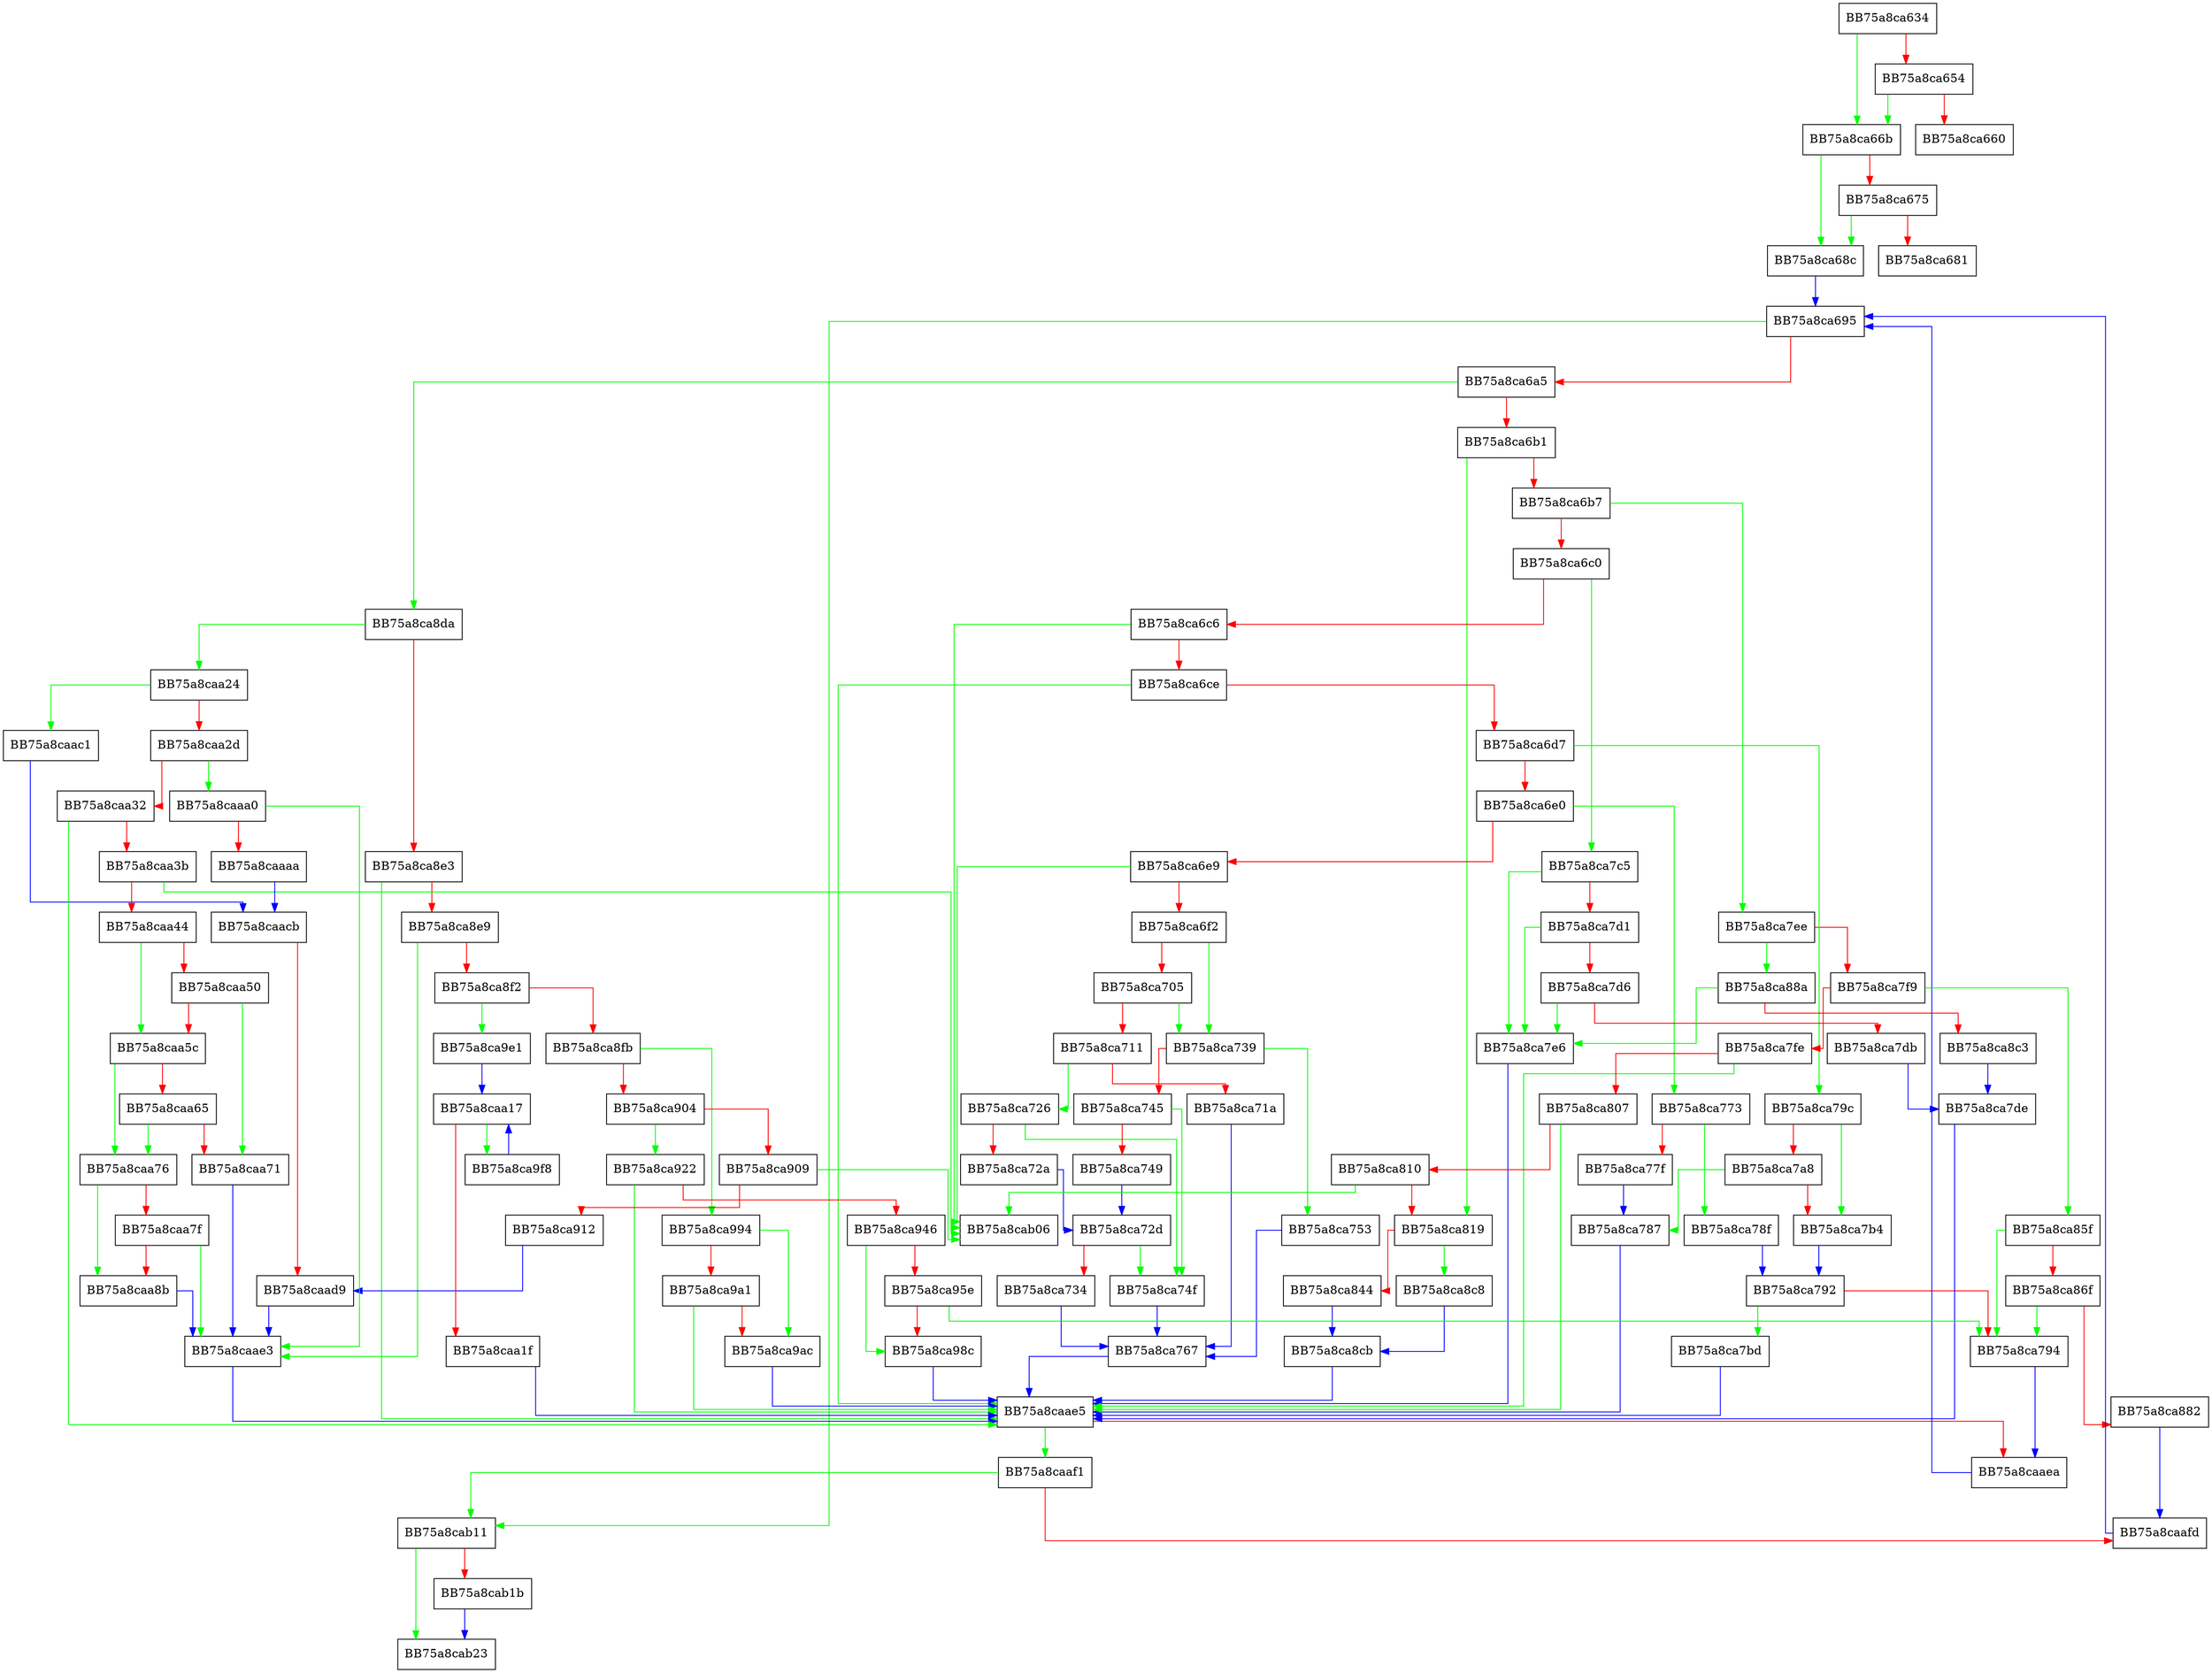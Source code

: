 digraph _Match_pat {
  node [shape="box"];
  graph [splines=ortho];
  BB75a8ca634 -> BB75a8ca66b [color="green"];
  BB75a8ca634 -> BB75a8ca654 [color="red"];
  BB75a8ca654 -> BB75a8ca66b [color="green"];
  BB75a8ca654 -> BB75a8ca660 [color="red"];
  BB75a8ca66b -> BB75a8ca68c [color="green"];
  BB75a8ca66b -> BB75a8ca675 [color="red"];
  BB75a8ca675 -> BB75a8ca68c [color="green"];
  BB75a8ca675 -> BB75a8ca681 [color="red"];
  BB75a8ca68c -> BB75a8ca695 [color="blue"];
  BB75a8ca695 -> BB75a8cab11 [color="green"];
  BB75a8ca695 -> BB75a8ca6a5 [color="red"];
  BB75a8ca6a5 -> BB75a8ca8da [color="green"];
  BB75a8ca6a5 -> BB75a8ca6b1 [color="red"];
  BB75a8ca6b1 -> BB75a8ca819 [color="green"];
  BB75a8ca6b1 -> BB75a8ca6b7 [color="red"];
  BB75a8ca6b7 -> BB75a8ca7ee [color="green"];
  BB75a8ca6b7 -> BB75a8ca6c0 [color="red"];
  BB75a8ca6c0 -> BB75a8ca7c5 [color="green"];
  BB75a8ca6c0 -> BB75a8ca6c6 [color="red"];
  BB75a8ca6c6 -> BB75a8cab06 [color="green"];
  BB75a8ca6c6 -> BB75a8ca6ce [color="red"];
  BB75a8ca6ce -> BB75a8caae5 [color="green"];
  BB75a8ca6ce -> BB75a8ca6d7 [color="red"];
  BB75a8ca6d7 -> BB75a8ca79c [color="green"];
  BB75a8ca6d7 -> BB75a8ca6e0 [color="red"];
  BB75a8ca6e0 -> BB75a8ca773 [color="green"];
  BB75a8ca6e0 -> BB75a8ca6e9 [color="red"];
  BB75a8ca6e9 -> BB75a8cab06 [color="green"];
  BB75a8ca6e9 -> BB75a8ca6f2 [color="red"];
  BB75a8ca6f2 -> BB75a8ca739 [color="green"];
  BB75a8ca6f2 -> BB75a8ca705 [color="red"];
  BB75a8ca705 -> BB75a8ca739 [color="green"];
  BB75a8ca705 -> BB75a8ca711 [color="red"];
  BB75a8ca711 -> BB75a8ca726 [color="green"];
  BB75a8ca711 -> BB75a8ca71a [color="red"];
  BB75a8ca71a -> BB75a8ca767 [color="blue"];
  BB75a8ca726 -> BB75a8ca74f [color="green"];
  BB75a8ca726 -> BB75a8ca72a [color="red"];
  BB75a8ca72a -> BB75a8ca72d [color="blue"];
  BB75a8ca72d -> BB75a8ca74f [color="green"];
  BB75a8ca72d -> BB75a8ca734 [color="red"];
  BB75a8ca734 -> BB75a8ca767 [color="blue"];
  BB75a8ca739 -> BB75a8ca753 [color="green"];
  BB75a8ca739 -> BB75a8ca745 [color="red"];
  BB75a8ca745 -> BB75a8ca74f [color="green"];
  BB75a8ca745 -> BB75a8ca749 [color="red"];
  BB75a8ca749 -> BB75a8ca72d [color="blue"];
  BB75a8ca74f -> BB75a8ca767 [color="blue"];
  BB75a8ca753 -> BB75a8ca767 [color="blue"];
  BB75a8ca767 -> BB75a8caae5 [color="blue"];
  BB75a8ca773 -> BB75a8ca78f [color="green"];
  BB75a8ca773 -> BB75a8ca77f [color="red"];
  BB75a8ca77f -> BB75a8ca787 [color="blue"];
  BB75a8ca787 -> BB75a8caae5 [color="blue"];
  BB75a8ca78f -> BB75a8ca792 [color="blue"];
  BB75a8ca792 -> BB75a8ca7bd [color="green"];
  BB75a8ca792 -> BB75a8ca794 [color="red"];
  BB75a8ca794 -> BB75a8caaea [color="blue"];
  BB75a8ca79c -> BB75a8ca7b4 [color="green"];
  BB75a8ca79c -> BB75a8ca7a8 [color="red"];
  BB75a8ca7a8 -> BB75a8ca787 [color="green"];
  BB75a8ca7a8 -> BB75a8ca7b4 [color="red"];
  BB75a8ca7b4 -> BB75a8ca792 [color="blue"];
  BB75a8ca7bd -> BB75a8caae5 [color="blue"];
  BB75a8ca7c5 -> BB75a8ca7e6 [color="green"];
  BB75a8ca7c5 -> BB75a8ca7d1 [color="red"];
  BB75a8ca7d1 -> BB75a8ca7e6 [color="green"];
  BB75a8ca7d1 -> BB75a8ca7d6 [color="red"];
  BB75a8ca7d6 -> BB75a8ca7e6 [color="green"];
  BB75a8ca7d6 -> BB75a8ca7db [color="red"];
  BB75a8ca7db -> BB75a8ca7de [color="blue"];
  BB75a8ca7de -> BB75a8caae5 [color="blue"];
  BB75a8ca7e6 -> BB75a8caae5 [color="blue"];
  BB75a8ca7ee -> BB75a8ca88a [color="green"];
  BB75a8ca7ee -> BB75a8ca7f9 [color="red"];
  BB75a8ca7f9 -> BB75a8ca85f [color="green"];
  BB75a8ca7f9 -> BB75a8ca7fe [color="red"];
  BB75a8ca7fe -> BB75a8caae5 [color="green"];
  BB75a8ca7fe -> BB75a8ca807 [color="red"];
  BB75a8ca807 -> BB75a8caae5 [color="green"];
  BB75a8ca807 -> BB75a8ca810 [color="red"];
  BB75a8ca810 -> BB75a8cab06 [color="green"];
  BB75a8ca810 -> BB75a8ca819 [color="red"];
  BB75a8ca819 -> BB75a8ca8c8 [color="green"];
  BB75a8ca819 -> BB75a8ca844 [color="red"];
  BB75a8ca844 -> BB75a8ca8cb [color="blue"];
  BB75a8ca85f -> BB75a8ca794 [color="green"];
  BB75a8ca85f -> BB75a8ca86f [color="red"];
  BB75a8ca86f -> BB75a8ca794 [color="green"];
  BB75a8ca86f -> BB75a8ca882 [color="red"];
  BB75a8ca882 -> BB75a8caafd [color="blue"];
  BB75a8ca88a -> BB75a8ca7e6 [color="green"];
  BB75a8ca88a -> BB75a8ca8c3 [color="red"];
  BB75a8ca8c3 -> BB75a8ca7de [color="blue"];
  BB75a8ca8c8 -> BB75a8ca8cb [color="blue"];
  BB75a8ca8cb -> BB75a8caae5 [color="blue"];
  BB75a8ca8da -> BB75a8caa24 [color="green"];
  BB75a8ca8da -> BB75a8ca8e3 [color="red"];
  BB75a8ca8e3 -> BB75a8caae5 [color="green"];
  BB75a8ca8e3 -> BB75a8ca8e9 [color="red"];
  BB75a8ca8e9 -> BB75a8caae3 [color="green"];
  BB75a8ca8e9 -> BB75a8ca8f2 [color="red"];
  BB75a8ca8f2 -> BB75a8ca9e1 [color="green"];
  BB75a8ca8f2 -> BB75a8ca8fb [color="red"];
  BB75a8ca8fb -> BB75a8ca994 [color="green"];
  BB75a8ca8fb -> BB75a8ca904 [color="red"];
  BB75a8ca904 -> BB75a8ca922 [color="green"];
  BB75a8ca904 -> BB75a8ca909 [color="red"];
  BB75a8ca909 -> BB75a8cab06 [color="green"];
  BB75a8ca909 -> BB75a8ca912 [color="red"];
  BB75a8ca912 -> BB75a8caad9 [color="blue"];
  BB75a8ca922 -> BB75a8caae5 [color="green"];
  BB75a8ca922 -> BB75a8ca946 [color="red"];
  BB75a8ca946 -> BB75a8ca98c [color="green"];
  BB75a8ca946 -> BB75a8ca95e [color="red"];
  BB75a8ca95e -> BB75a8ca794 [color="green"];
  BB75a8ca95e -> BB75a8ca98c [color="red"];
  BB75a8ca98c -> BB75a8caae5 [color="blue"];
  BB75a8ca994 -> BB75a8ca9ac [color="green"];
  BB75a8ca994 -> BB75a8ca9a1 [color="red"];
  BB75a8ca9a1 -> BB75a8caae5 [color="green"];
  BB75a8ca9a1 -> BB75a8ca9ac [color="red"];
  BB75a8ca9ac -> BB75a8caae5 [color="blue"];
  BB75a8ca9e1 -> BB75a8caa17 [color="blue"];
  BB75a8ca9f8 -> BB75a8caa17 [color="blue"];
  BB75a8caa17 -> BB75a8ca9f8 [color="green"];
  BB75a8caa17 -> BB75a8caa1f [color="red"];
  BB75a8caa1f -> BB75a8caae5 [color="blue"];
  BB75a8caa24 -> BB75a8caac1 [color="green"];
  BB75a8caa24 -> BB75a8caa2d [color="red"];
  BB75a8caa2d -> BB75a8caaa0 [color="green"];
  BB75a8caa2d -> BB75a8caa32 [color="red"];
  BB75a8caa32 -> BB75a8caae5 [color="green"];
  BB75a8caa32 -> BB75a8caa3b [color="red"];
  BB75a8caa3b -> BB75a8cab06 [color="green"];
  BB75a8caa3b -> BB75a8caa44 [color="red"];
  BB75a8caa44 -> BB75a8caa5c [color="green"];
  BB75a8caa44 -> BB75a8caa50 [color="red"];
  BB75a8caa50 -> BB75a8caa71 [color="green"];
  BB75a8caa50 -> BB75a8caa5c [color="red"];
  BB75a8caa5c -> BB75a8caa76 [color="green"];
  BB75a8caa5c -> BB75a8caa65 [color="red"];
  BB75a8caa65 -> BB75a8caa76 [color="green"];
  BB75a8caa65 -> BB75a8caa71 [color="red"];
  BB75a8caa71 -> BB75a8caae3 [color="blue"];
  BB75a8caa76 -> BB75a8caa8b [color="green"];
  BB75a8caa76 -> BB75a8caa7f [color="red"];
  BB75a8caa7f -> BB75a8caae3 [color="green"];
  BB75a8caa7f -> BB75a8caa8b [color="red"];
  BB75a8caa8b -> BB75a8caae3 [color="blue"];
  BB75a8caaa0 -> BB75a8caae3 [color="green"];
  BB75a8caaa0 -> BB75a8caaaa [color="red"];
  BB75a8caaaa -> BB75a8caacb [color="blue"];
  BB75a8caac1 -> BB75a8caacb [color="blue"];
  BB75a8caacb -> BB75a8caad9 [color="red"];
  BB75a8caad9 -> BB75a8caae3 [color="blue"];
  BB75a8caae3 -> BB75a8caae5 [color="blue"];
  BB75a8caae5 -> BB75a8caaf1 [color="green"];
  BB75a8caae5 -> BB75a8caaea [color="red"];
  BB75a8caaea -> BB75a8ca695 [color="blue"];
  BB75a8caaf1 -> BB75a8cab11 [color="green"];
  BB75a8caaf1 -> BB75a8caafd [color="red"];
  BB75a8caafd -> BB75a8ca695 [color="blue"];
  BB75a8cab11 -> BB75a8cab23 [color="green"];
  BB75a8cab11 -> BB75a8cab1b [color="red"];
  BB75a8cab1b -> BB75a8cab23 [color="blue"];
}
